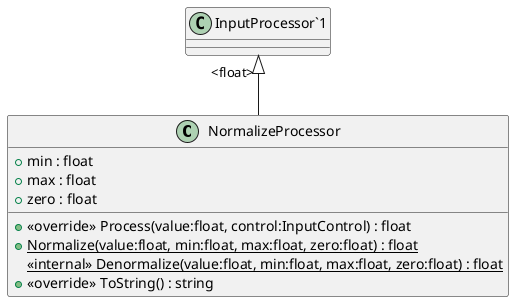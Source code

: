 @startuml
class NormalizeProcessor {
    + min : float
    + max : float
    + zero : float
    + <<override>> Process(value:float, control:InputControl) : float
    + {static} Normalize(value:float, min:float, max:float, zero:float) : float
    <<internal>> {static} Denormalize(value:float, min:float, max:float, zero:float) : float
    + <<override>> ToString() : string
}
"InputProcessor`1" "<float>" <|-- NormalizeProcessor
@enduml
